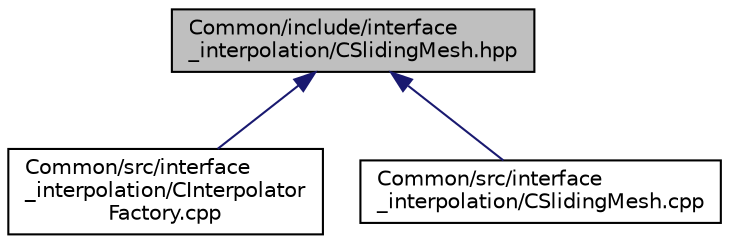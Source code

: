 digraph "Common/include/interface_interpolation/CSlidingMesh.hpp"
{
 // LATEX_PDF_SIZE
  edge [fontname="Helvetica",fontsize="10",labelfontname="Helvetica",labelfontsize="10"];
  node [fontname="Helvetica",fontsize="10",shape=record];
  Node1 [label="Common/include/interface\l_interpolation/CSlidingMesh.hpp",height=0.2,width=0.4,color="black", fillcolor="grey75", style="filled", fontcolor="black",tooltip="Sliding mesh interpolation."];
  Node1 -> Node2 [dir="back",color="midnightblue",fontsize="10",style="solid",fontname="Helvetica"];
  Node2 [label="Common/src/interface\l_interpolation/CInterpolator\lFactory.cpp",height=0.2,width=0.4,color="black", fillcolor="white", style="filled",URL="$CInterpolatorFactory_8cpp.html",tooltip="Factory to generate interpolator objects."];
  Node1 -> Node3 [dir="back",color="midnightblue",fontsize="10",style="solid",fontname="Helvetica"];
  Node3 [label="Common/src/interface\l_interpolation/CSlidingMesh.cpp",height=0.2,width=0.4,color="black", fillcolor="white", style="filled",URL="$CSlidingMesh_8cpp.html",tooltip="Implementation of sliding mesh interpolation."];
}
